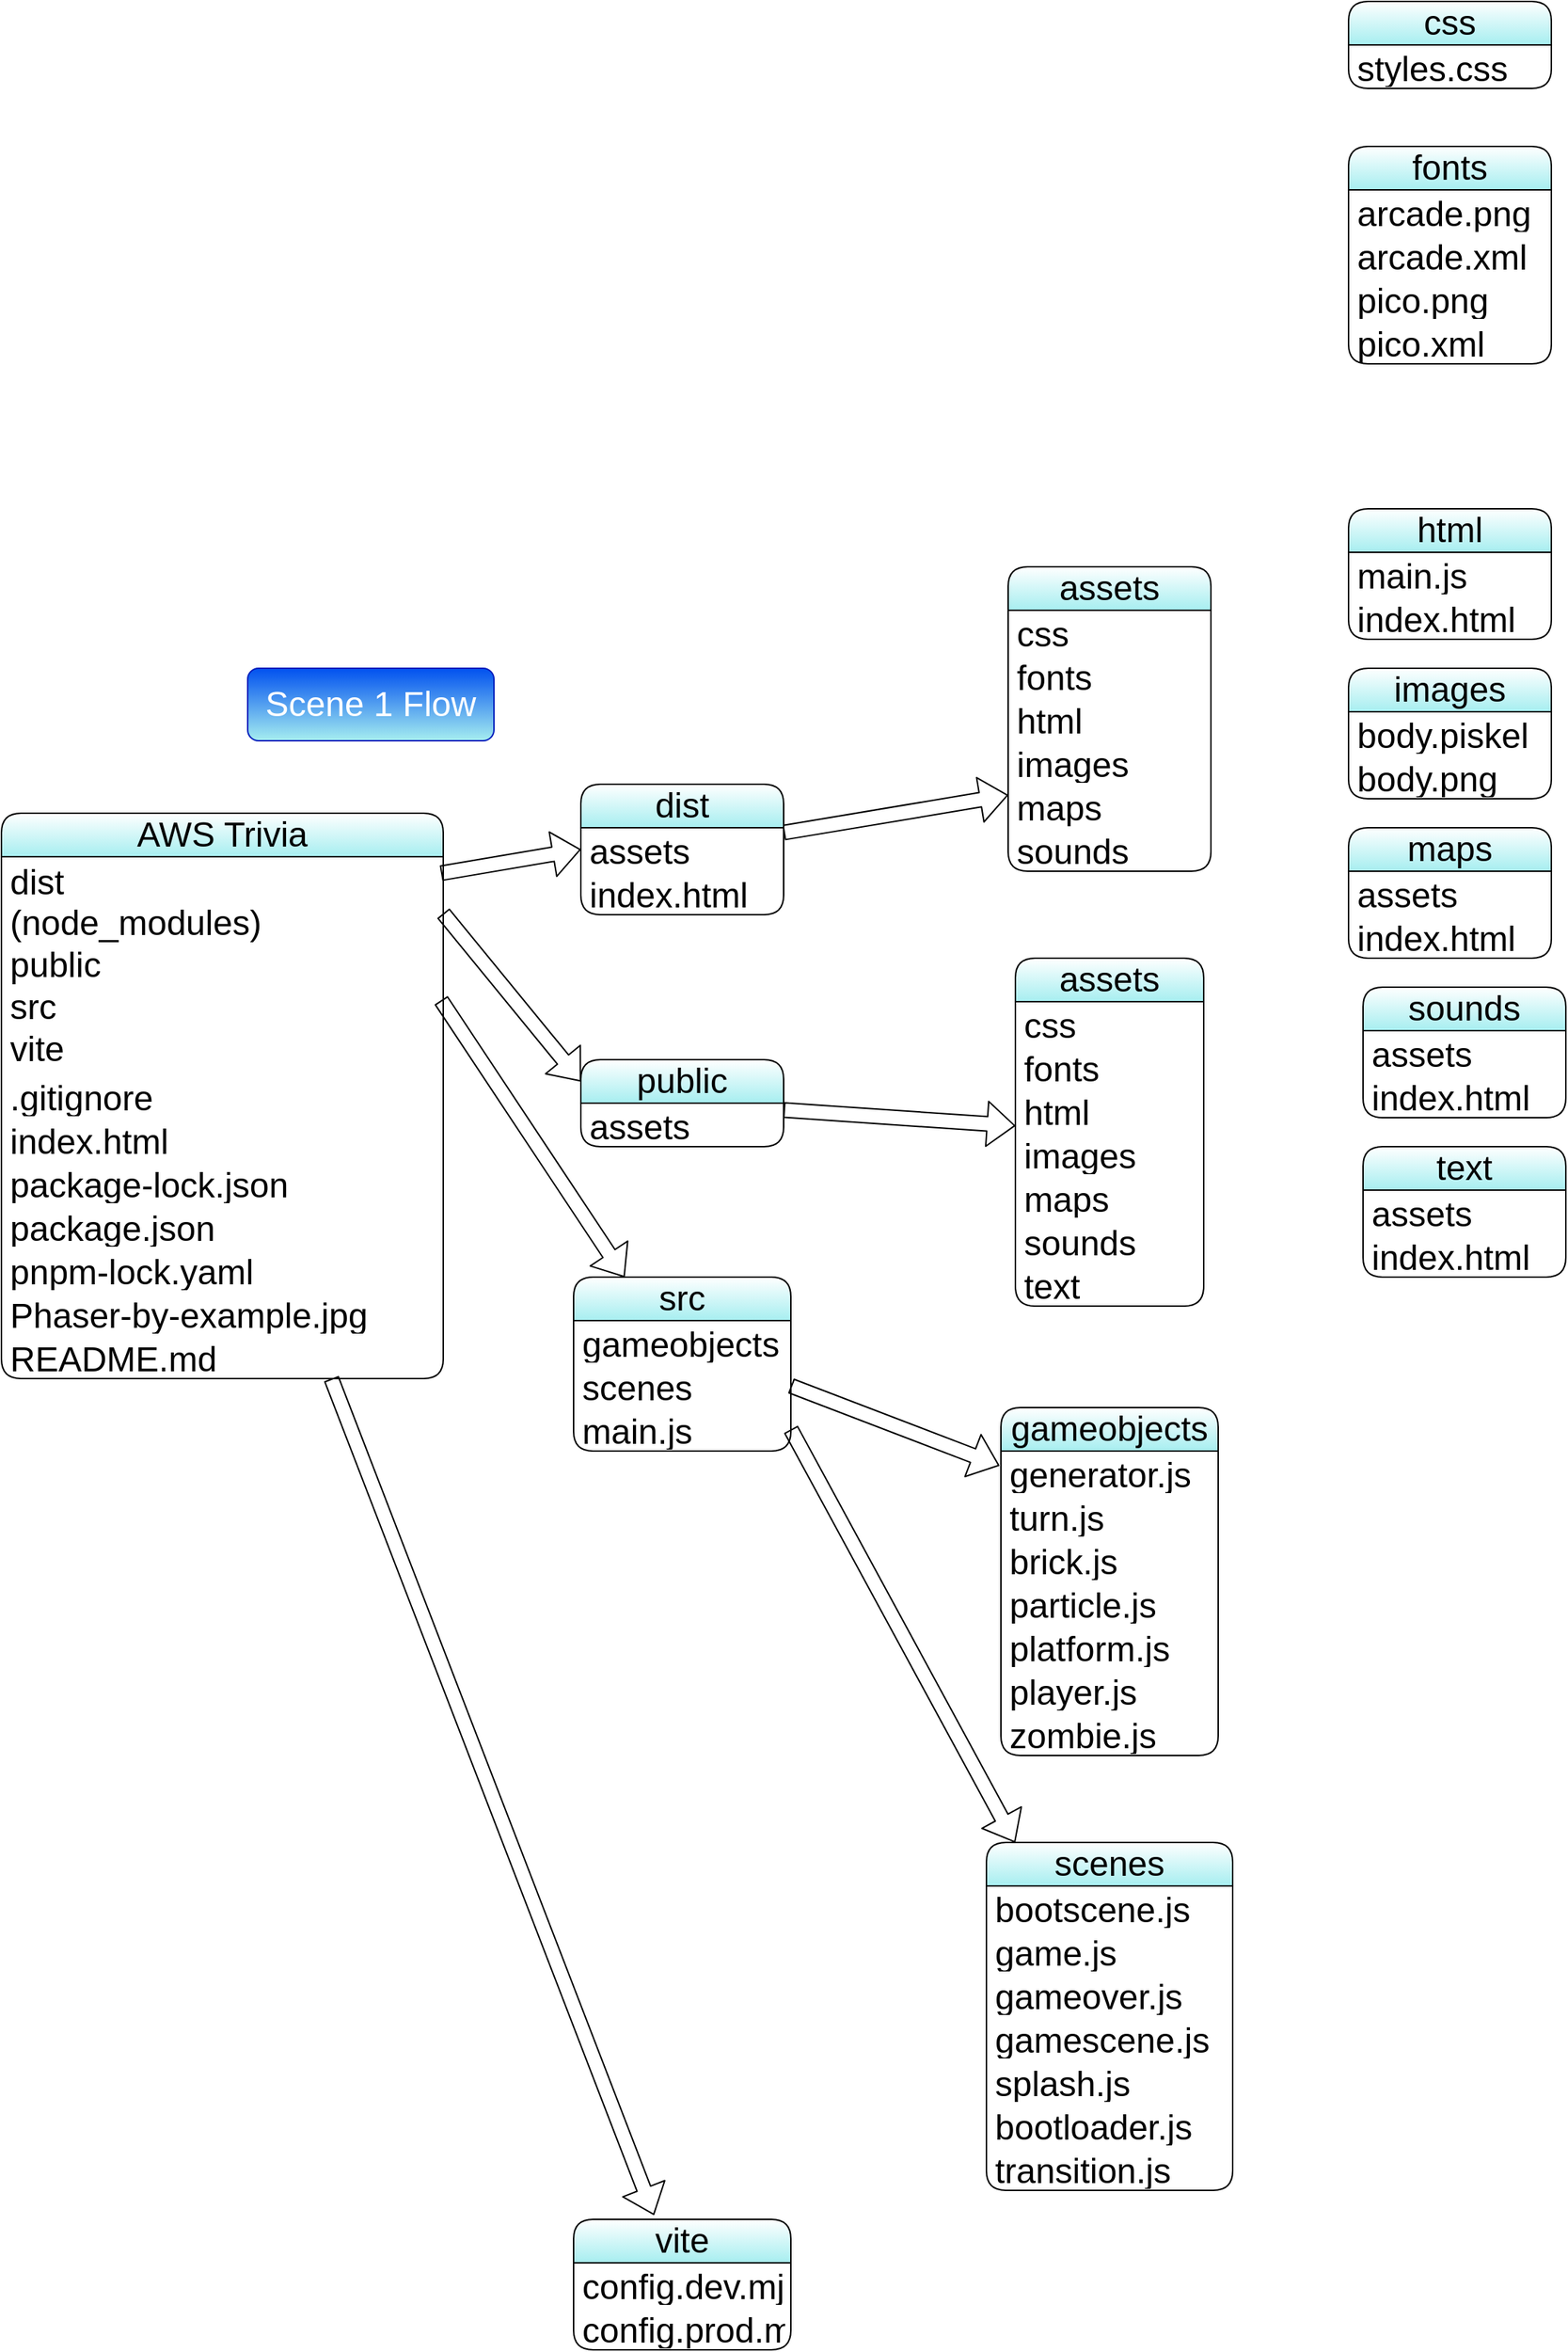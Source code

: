 <mxfile>
    <diagram id="ibFs-9GTF1OCZUCVnZit" name="Page-1">
        <mxGraphModel dx="1301" dy="1863" grid="1" gridSize="10" guides="1" tooltips="1" connect="1" arrows="1" fold="1" page="1" pageScale="1" pageWidth="850" pageHeight="1100" math="0" shadow="0">
            <root>
                <mxCell id="0"/>
                <mxCell id="1" parent="0"/>
                <mxCell id="2" value="&lt;font style=&quot;font-size: 24px;&quot;&gt;Scene 1 Flow&lt;/font&gt;" style="text;html=1;strokeColor=#001DBC;fillColor=#0050ef;align=center;verticalAlign=middle;whiteSpace=wrap;rounded=1;fontColor=#ffffff;gradientColor=#A6EEF0;" vertex="1" parent="1">
                    <mxGeometry x="310" y="390" width="170" height="50" as="geometry"/>
                </mxCell>
                <mxCell id="66" style="edgeStyle=none;html=1;entryX=0.37;entryY=-0.033;entryDx=0;entryDy=0;entryPerimeter=0;fontSize=24;shape=flexArrow;" edge="1" parent="1" source="3" target="62">
                    <mxGeometry relative="1" as="geometry"/>
                </mxCell>
                <mxCell id="3" value="AWS Trivia" style="swimlane;fontStyle=0;childLayout=stackLayout;horizontal=1;startSize=30;horizontalStack=0;resizeParent=1;resizeParentMax=0;resizeLast=0;collapsible=1;marginBottom=0;whiteSpace=wrap;html=1;rounded=1;fontSize=24;gradientColor=#A6EEF0;" vertex="1" parent="1">
                    <mxGeometry x="140" y="490" width="305" height="390" as="geometry"/>
                </mxCell>
                <mxCell id="6" value="dist&lt;br&gt;(node_modules)&lt;br&gt;public&lt;br&gt;src&lt;br&gt;vite" style="text;strokeColor=none;fillColor=none;align=left;verticalAlign=middle;spacingLeft=4;spacingRight=4;overflow=hidden;points=[[0,0.5],[1,0.5]];portConstraint=eastwest;rotatable=0;whiteSpace=wrap;html=1;rounded=1;fontSize=24;" vertex="1" parent="3">
                    <mxGeometry y="30" width="305" height="150" as="geometry"/>
                </mxCell>
                <mxCell id="71" value=".gitignore" style="text;strokeColor=none;fillColor=none;align=left;verticalAlign=middle;spacingLeft=4;spacingRight=4;overflow=hidden;points=[[0,0.5],[1,0.5]];portConstraint=eastwest;rotatable=0;whiteSpace=wrap;html=1;rounded=1;fontSize=24;" vertex="1" parent="3">
                    <mxGeometry y="180" width="305" height="30" as="geometry"/>
                </mxCell>
                <mxCell id="69" value="index.html" style="text;strokeColor=none;fillColor=none;align=left;verticalAlign=middle;spacingLeft=4;spacingRight=4;overflow=hidden;points=[[0,0.5],[1,0.5]];portConstraint=eastwest;rotatable=0;whiteSpace=wrap;html=1;rounded=1;fontSize=24;" vertex="1" parent="3">
                    <mxGeometry y="210" width="305" height="30" as="geometry"/>
                </mxCell>
                <mxCell id="70" value="package-lock.json" style="text;strokeColor=none;fillColor=none;align=left;verticalAlign=middle;spacingLeft=4;spacingRight=4;overflow=hidden;points=[[0,0.5],[1,0.5]];portConstraint=eastwest;rotatable=0;whiteSpace=wrap;html=1;rounded=1;fontSize=24;" vertex="1" parent="3">
                    <mxGeometry y="240" width="305" height="30" as="geometry"/>
                </mxCell>
                <mxCell id="68" value="package.json" style="text;strokeColor=none;fillColor=none;align=left;verticalAlign=middle;spacingLeft=4;spacingRight=4;overflow=hidden;points=[[0,0.5],[1,0.5]];portConstraint=eastwest;rotatable=0;whiteSpace=wrap;html=1;rounded=1;fontSize=24;" vertex="1" parent="3">
                    <mxGeometry y="270" width="305" height="30" as="geometry"/>
                </mxCell>
                <mxCell id="72" value="pnpm-lock.yaml" style="text;strokeColor=none;fillColor=none;align=left;verticalAlign=middle;spacingLeft=4;spacingRight=4;overflow=hidden;points=[[0,0.5],[1,0.5]];portConstraint=eastwest;rotatable=0;whiteSpace=wrap;html=1;rounded=1;fontSize=24;" vertex="1" parent="3">
                    <mxGeometry y="300" width="305" height="30" as="geometry"/>
                </mxCell>
                <mxCell id="67" value="Phaser-by-example.jpg" style="text;strokeColor=none;fillColor=none;align=left;verticalAlign=middle;spacingLeft=4;spacingRight=4;overflow=hidden;points=[[0,0.5],[1,0.5]];portConstraint=eastwest;rotatable=0;whiteSpace=wrap;html=1;rounded=1;fontSize=24;" vertex="1" parent="3">
                    <mxGeometry y="330" width="305" height="30" as="geometry"/>
                </mxCell>
                <mxCell id="73" value="README.md" style="text;strokeColor=none;fillColor=none;align=left;verticalAlign=middle;spacingLeft=4;spacingRight=4;overflow=hidden;points=[[0,0.5],[1,0.5]];portConstraint=eastwest;rotatable=0;whiteSpace=wrap;html=1;rounded=1;fontSize=24;" vertex="1" parent="3">
                    <mxGeometry y="360" width="305" height="30" as="geometry"/>
                </mxCell>
                <mxCell id="81" style="edgeStyle=none;shape=flexArrow;html=1;entryX=0;entryY=0.75;entryDx=0;entryDy=0;fontSize=24;" edge="1" parent="1" source="8" target="74">
                    <mxGeometry relative="1" as="geometry"/>
                </mxCell>
                <mxCell id="8" value="dist" style="swimlane;fontStyle=0;childLayout=stackLayout;horizontal=1;startSize=30;horizontalStack=0;resizeParent=1;resizeParentMax=0;resizeLast=0;collapsible=1;marginBottom=0;whiteSpace=wrap;html=1;rounded=1;fontSize=24;gradientColor=#A6EEF0;" vertex="1" parent="1">
                    <mxGeometry x="540" y="470" width="140" height="90" as="geometry"/>
                </mxCell>
                <mxCell id="9" value="assets" style="text;strokeColor=none;fillColor=none;align=left;verticalAlign=middle;spacingLeft=4;spacingRight=4;overflow=hidden;points=[[0,0.5],[1,0.5]];portConstraint=eastwest;rotatable=0;whiteSpace=wrap;html=1;rounded=1;fontSize=24;" vertex="1" parent="8">
                    <mxGeometry y="30" width="140" height="30" as="geometry"/>
                </mxCell>
                <mxCell id="10" value="index.html" style="text;strokeColor=none;fillColor=none;align=left;verticalAlign=middle;spacingLeft=4;spacingRight=4;overflow=hidden;points=[[0,0.5],[1,0.5]];portConstraint=eastwest;rotatable=0;whiteSpace=wrap;html=1;rounded=1;fontSize=24;" vertex="1" parent="8">
                    <mxGeometry y="60" width="140" height="30" as="geometry"/>
                </mxCell>
                <mxCell id="37" style="edgeStyle=none;html=1;fontSize=24;shape=flexArrow;" edge="1" parent="1" source="13" target="21">
                    <mxGeometry relative="1" as="geometry"/>
                </mxCell>
                <mxCell id="13" value="public" style="swimlane;fontStyle=0;childLayout=stackLayout;horizontal=1;startSize=30;horizontalStack=0;resizeParent=1;resizeParentMax=0;resizeLast=0;collapsible=1;marginBottom=0;whiteSpace=wrap;html=1;rounded=1;fontSize=24;gradientColor=#A6EEF0;" vertex="1" parent="1">
                    <mxGeometry x="540" y="660" width="140" height="60" as="geometry"/>
                </mxCell>
                <mxCell id="85" value="assets" style="text;strokeColor=none;fillColor=none;align=left;verticalAlign=middle;spacingLeft=4;spacingRight=4;overflow=hidden;points=[[0,0.5],[1,0.5]];portConstraint=eastwest;rotatable=0;whiteSpace=wrap;html=1;rounded=1;fontSize=24;" vertex="1" parent="13">
                    <mxGeometry y="30" width="140" height="30" as="geometry"/>
                </mxCell>
                <mxCell id="21" value="assets" style="swimlane;fontStyle=0;childLayout=stackLayout;horizontal=1;startSize=30;horizontalStack=0;resizeParent=1;resizeParentMax=0;resizeLast=0;collapsible=1;marginBottom=0;whiteSpace=wrap;html=1;rounded=1;fontSize=24;gradientColor=#A6EEF0;" vertex="1" parent="1">
                    <mxGeometry x="840" y="590" width="130" height="240" as="geometry"/>
                </mxCell>
                <mxCell id="22" value="css" style="text;strokeColor=none;fillColor=none;align=left;verticalAlign=middle;spacingLeft=4;spacingRight=4;overflow=hidden;points=[[0,0.5],[1,0.5]];portConstraint=eastwest;rotatable=0;whiteSpace=wrap;html=1;rounded=1;fontSize=24;" vertex="1" parent="21">
                    <mxGeometry y="30" width="130" height="30" as="geometry"/>
                </mxCell>
                <mxCell id="23" value="fonts" style="text;strokeColor=none;fillColor=none;align=left;verticalAlign=middle;spacingLeft=4;spacingRight=4;overflow=hidden;points=[[0,0.5],[1,0.5]];portConstraint=eastwest;rotatable=0;whiteSpace=wrap;html=1;rounded=1;fontSize=24;" vertex="1" parent="21">
                    <mxGeometry y="60" width="130" height="30" as="geometry"/>
                </mxCell>
                <mxCell id="24" value="html" style="text;strokeColor=none;fillColor=none;align=left;verticalAlign=middle;spacingLeft=4;spacingRight=4;overflow=hidden;points=[[0,0.5],[1,0.5]];portConstraint=eastwest;rotatable=0;whiteSpace=wrap;html=1;rounded=1;fontSize=24;" vertex="1" parent="21">
                    <mxGeometry y="90" width="130" height="30" as="geometry"/>
                </mxCell>
                <mxCell id="25" value="images" style="text;strokeColor=none;fillColor=none;align=left;verticalAlign=middle;spacingLeft=4;spacingRight=4;overflow=hidden;points=[[0,0.5],[1,0.5]];portConstraint=eastwest;rotatable=0;whiteSpace=wrap;html=1;rounded=1;fontSize=24;" vertex="1" parent="21">
                    <mxGeometry y="120" width="130" height="30" as="geometry"/>
                </mxCell>
                <mxCell id="26" value="maps&lt;span style=&quot;color: rgba(0, 0, 0, 0); font-family: monospace; font-size: 0px;&quot;&gt;%3CmxGraphModel%3E%3Croot%3E%3CmxCell%20id%3D%220%22%2F%3E%3CmxCell%20id%3D%221%22%20parent%3D%220%22%2F%3E%3CmxCell%20id%3D%222%22%20value%3D%22images%22%20style%3D%22text%3BstrokeColor%3Dnone%3BfillColor%3Dnone%3Balign%3Dleft%3BverticalAlign%3Dmiddle%3BspacingLeft%3D4%3BspacingRight%3D4%3Boverflow%3Dhidden%3Bpoints%3D%5B%5B0%2C0.5%5D%2C%5B1%2C0.5%5D%5D%3BportConstraint%3Deastwest%3Brotatable%3D0%3BwhiteSpace%3Dwrap%3Bhtml%3D1%3Brounded%3D1%3BfontSize%3D24%3B%22%20vertex%3D%221%22%20parent%3D%221%22%3E%3CmxGeometry%20x%3D%22470%22%20y%3D%22770%22%20width%3D%22140%22%20height%3D%2230%22%20as%3D%22geometry%22%2F%3E%3C%2FmxCell%3E%3C%2Froot%3E%3C%2FmxGraphModel%3E&lt;/span&gt;" style="text;strokeColor=none;fillColor=none;align=left;verticalAlign=middle;spacingLeft=4;spacingRight=4;overflow=hidden;points=[[0,0.5],[1,0.5]];portConstraint=eastwest;rotatable=0;whiteSpace=wrap;html=1;rounded=1;fontSize=24;" vertex="1" parent="21">
                    <mxGeometry y="150" width="130" height="30" as="geometry"/>
                </mxCell>
                <mxCell id="27" value="sounds" style="text;strokeColor=none;fillColor=none;align=left;verticalAlign=middle;spacingLeft=4;spacingRight=4;overflow=hidden;points=[[0,0.5],[1,0.5]];portConstraint=eastwest;rotatable=0;whiteSpace=wrap;html=1;rounded=1;fontSize=24;" vertex="1" parent="21">
                    <mxGeometry y="180" width="130" height="30" as="geometry"/>
                </mxCell>
                <mxCell id="28" value="text" style="text;strokeColor=none;fillColor=none;align=left;verticalAlign=middle;spacingLeft=4;spacingRight=4;overflow=hidden;points=[[0,0.5],[1,0.5]];portConstraint=eastwest;rotatable=0;whiteSpace=wrap;html=1;rounded=1;fontSize=24;" vertex="1" parent="21">
                    <mxGeometry y="210" width="130" height="30" as="geometry"/>
                </mxCell>
                <mxCell id="29" value="src" style="swimlane;fontStyle=0;childLayout=stackLayout;horizontal=1;startSize=30;horizontalStack=0;resizeParent=1;resizeParentMax=0;resizeLast=0;collapsible=1;marginBottom=0;whiteSpace=wrap;html=1;rounded=1;fontSize=24;gradientColor=#A6EEF0;" vertex="1" parent="1">
                    <mxGeometry x="535" y="810" width="150" height="120" as="geometry"/>
                </mxCell>
                <mxCell id="30" value="gameobjects" style="text;strokeColor=none;fillColor=none;align=left;verticalAlign=middle;spacingLeft=4;spacingRight=4;overflow=hidden;points=[[0,0.5],[1,0.5]];portConstraint=eastwest;rotatable=0;whiteSpace=wrap;html=1;rounded=1;fontSize=24;" vertex="1" parent="29">
                    <mxGeometry y="30" width="150" height="30" as="geometry"/>
                </mxCell>
                <mxCell id="31" value="scenes" style="text;strokeColor=none;fillColor=none;align=left;verticalAlign=middle;spacingLeft=4;spacingRight=4;overflow=hidden;points=[[0,0.5],[1,0.5]];portConstraint=eastwest;rotatable=0;whiteSpace=wrap;html=1;rounded=1;fontSize=24;" vertex="1" parent="29">
                    <mxGeometry y="60" width="150" height="30" as="geometry"/>
                </mxCell>
                <mxCell id="32" value="main.js" style="text;strokeColor=none;fillColor=none;align=left;verticalAlign=middle;spacingLeft=4;spacingRight=4;overflow=hidden;points=[[0,0.5],[1,0.5]];portConstraint=eastwest;rotatable=0;whiteSpace=wrap;html=1;rounded=1;fontSize=24;" vertex="1" parent="29">
                    <mxGeometry y="90" width="150" height="30" as="geometry"/>
                </mxCell>
                <mxCell id="38" style="edgeStyle=none;html=1;entryX=0;entryY=0.5;entryDx=0;entryDy=0;fontSize=24;exitX=0.995;exitY=0.106;exitDx=0;exitDy=0;exitPerimeter=0;shape=flexArrow;" edge="1" parent="1" source="3" target="9">
                    <mxGeometry relative="1" as="geometry">
                        <mxPoint x="430" y="530" as="sourcePoint"/>
                    </mxGeometry>
                </mxCell>
                <mxCell id="39" style="edgeStyle=none;html=1;entryX=0;entryY=0.25;entryDx=0;entryDy=0;fontSize=24;exitX=1;exitY=0.26;exitDx=0;exitDy=0;exitPerimeter=0;shape=flexArrow;" edge="1" parent="1" source="6" target="13">
                    <mxGeometry relative="1" as="geometry"/>
                </mxCell>
                <mxCell id="40" style="edgeStyle=none;html=1;fontSize=24;exitX=0.995;exitY=0.66;exitDx=0;exitDy=0;exitPerimeter=0;shape=flexArrow;" edge="1" parent="1" source="6" target="29">
                    <mxGeometry relative="1" as="geometry"/>
                </mxCell>
                <mxCell id="42" value="gameobjects" style="swimlane;fontStyle=0;childLayout=stackLayout;horizontal=1;startSize=30;horizontalStack=0;resizeParent=1;resizeParentMax=0;resizeLast=0;collapsible=1;marginBottom=0;whiteSpace=wrap;html=1;rounded=1;fontSize=24;gradientColor=#A6EEF0;" vertex="1" parent="1">
                    <mxGeometry x="830" y="900" width="150" height="240" as="geometry"/>
                </mxCell>
                <mxCell id="43" value="generator.js" style="text;strokeColor=none;fillColor=none;align=left;verticalAlign=middle;spacingLeft=4;spacingRight=4;overflow=hidden;points=[[0,0.5],[1,0.5]];portConstraint=eastwest;rotatable=0;whiteSpace=wrap;html=1;rounded=1;fontSize=24;" vertex="1" parent="42">
                    <mxGeometry y="30" width="150" height="30" as="geometry"/>
                </mxCell>
                <mxCell id="56" value="turn.js" style="text;strokeColor=none;fillColor=none;align=left;verticalAlign=middle;spacingLeft=4;spacingRight=4;overflow=hidden;points=[[0,0.5],[1,0.5]];portConstraint=eastwest;rotatable=0;whiteSpace=wrap;html=1;rounded=1;fontSize=24;" vertex="1" parent="42">
                    <mxGeometry y="60" width="150" height="30" as="geometry"/>
                </mxCell>
                <mxCell id="57" value="brick.js" style="text;strokeColor=none;fillColor=none;align=left;verticalAlign=middle;spacingLeft=4;spacingRight=4;overflow=hidden;points=[[0,0.5],[1,0.5]];portConstraint=eastwest;rotatable=0;whiteSpace=wrap;html=1;rounded=1;fontSize=24;" vertex="1" parent="42">
                    <mxGeometry y="90" width="150" height="30" as="geometry"/>
                </mxCell>
                <mxCell id="44" value="particle.js" style="text;strokeColor=none;fillColor=none;align=left;verticalAlign=middle;spacingLeft=4;spacingRight=4;overflow=hidden;points=[[0,0.5],[1,0.5]];portConstraint=eastwest;rotatable=0;whiteSpace=wrap;html=1;rounded=1;fontSize=24;" vertex="1" parent="42">
                    <mxGeometry y="120" width="150" height="30" as="geometry"/>
                </mxCell>
                <mxCell id="59" value="platform.js" style="text;strokeColor=none;fillColor=none;align=left;verticalAlign=middle;spacingLeft=4;spacingRight=4;overflow=hidden;points=[[0,0.5],[1,0.5]];portConstraint=eastwest;rotatable=0;whiteSpace=wrap;html=1;rounded=1;fontSize=24;" vertex="1" parent="42">
                    <mxGeometry y="150" width="150" height="30" as="geometry"/>
                </mxCell>
                <mxCell id="61" value="player.js" style="text;strokeColor=none;fillColor=none;align=left;verticalAlign=middle;spacingLeft=4;spacingRight=4;overflow=hidden;points=[[0,0.5],[1,0.5]];portConstraint=eastwest;rotatable=0;whiteSpace=wrap;html=1;rounded=1;fontSize=24;" vertex="1" parent="42">
                    <mxGeometry y="180" width="150" height="30" as="geometry"/>
                </mxCell>
                <mxCell id="58" value="zombie.js" style="text;strokeColor=none;fillColor=none;align=left;verticalAlign=middle;spacingLeft=4;spacingRight=4;overflow=hidden;points=[[0,0.5],[1,0.5]];portConstraint=eastwest;rotatable=0;whiteSpace=wrap;html=1;rounded=1;fontSize=24;" vertex="1" parent="42">
                    <mxGeometry y="210" width="150" height="30" as="geometry"/>
                </mxCell>
                <mxCell id="46" style="edgeStyle=none;html=1;fontSize=24;entryX=-0.007;entryY=0.167;entryDx=0;entryDy=0;entryPerimeter=0;exitX=1;exitY=0.5;exitDx=0;exitDy=0;shape=flexArrow;" edge="1" parent="1" source="31" target="42">
                    <mxGeometry relative="1" as="geometry"/>
                </mxCell>
                <mxCell id="47" value="scenes" style="swimlane;fontStyle=0;childLayout=stackLayout;horizontal=1;startSize=30;horizontalStack=0;resizeParent=1;resizeParentMax=0;resizeLast=0;collapsible=1;marginBottom=0;whiteSpace=wrap;html=1;rounded=1;fontSize=24;gradientColor=#A6EEF0;" vertex="1" parent="1">
                    <mxGeometry x="820" y="1200" width="170" height="240" as="geometry"/>
                </mxCell>
                <mxCell id="48" value="bootscene.js" style="text;strokeColor=none;fillColor=none;align=left;verticalAlign=middle;spacingLeft=4;spacingRight=4;overflow=hidden;points=[[0,0.5],[1,0.5]];portConstraint=eastwest;rotatable=0;whiteSpace=wrap;html=1;rounded=1;fontSize=24;" vertex="1" parent="47">
                    <mxGeometry y="30" width="170" height="30" as="geometry"/>
                </mxCell>
                <mxCell id="49" value="game.js&lt;span style=&quot;color: rgba(0, 0, 0, 0); font-family: monospace; font-size: 0px;&quot;&gt;%3CmxGraphModel%3E%3Croot%3E%3CmxCell%20id%3D%220%22%2F%3E%3CmxCell%20id%3D%221%22%20parent%3D%220%22%2F%3E%3CmxCell%20id%3D%222%22%20value%3D%22player.js%22%20style%3D%22text%3BstrokeColor%3Dnone%3BfillColor%3Dnone%3Balign%3Dleft%3BverticalAlign%3Dmiddle%3BspacingLeft%3D4%3BspacingRight%3D4%3Boverflow%3Dhidden%3Bpoints%3D%5B%5B0%2C0.5%5D%2C%5B1%2C0.5%5D%5D%3BportConstraint%3Deastwest%3Brotatable%3D0%3BwhiteSpace%3Dwrap%3Bhtml%3D1%3Brounded%3D1%3BfontSize%3D24%3B%22%20vertex%3D%221%22%20parent%3D%221%22%3E%3CmxGeometry%20x%3D%22820%22%20y%3D%221150%22%20width%3D%22150%22%20height%3D%2230%22%20as%3D%22geometry%22%2F%3E%3C%2FmxCell%3E%3C%2Froot%3E%3C%2FmxGraphModel%3E&lt;/span&gt;&lt;span style=&quot;color: rgba(0, 0, 0, 0); font-family: monospace; font-size: 0px;&quot;&gt;%3CmxGraphModel%3E%3Croot%3E%3CmxCell%20id%3D%220%22%2F%3E%3CmxCell%20id%3D%221%22%20parent%3D%220%22%2F%3E%3CmxCell%20id%3D%222%22%20value%3D%22player.js%22%20style%3D%22text%3BstrokeColor%3Dnone%3BfillColor%3Dnone%3Balign%3Dleft%3BverticalAlign%3Dmiddle%3BspacingLeft%3D4%3BspacingRight%3D4%3Boverflow%3Dhidden%3Bpoints%3D%5B%5B0%2C0.5%5D%2C%5B1%2C0.5%5D%5D%3BportConstraint%3Deastwest%3Brotatable%3D0%3BwhiteSpace%3Dwrap%3Bhtml%3D1%3Brounded%3D1%3BfontSize%3D24%3B%22%20vertex%3D%221%22%20parent%3D%221%22%3E%3CmxGeometry%20x%3D%22820%22%20y%3D%221150%22%20width%3D%22150%22%20height%3D%2230%22%20as%3D%22geometry%22%2F%3E%3C%2FmxCell%3E%3C%2Froot%3E%3C%2FmxGraphModel%3E&lt;/span&gt;" style="text;strokeColor=none;fillColor=none;align=left;verticalAlign=middle;spacingLeft=4;spacingRight=4;overflow=hidden;points=[[0,0.5],[1,0.5]];portConstraint=eastwest;rotatable=0;whiteSpace=wrap;html=1;rounded=1;fontSize=24;" vertex="1" parent="47">
                    <mxGeometry y="60" width="170" height="30" as="geometry"/>
                </mxCell>
                <mxCell id="52" value="gameover.js" style="text;strokeColor=none;fillColor=none;align=left;verticalAlign=middle;spacingLeft=4;spacingRight=4;overflow=hidden;points=[[0,0.5],[1,0.5]];portConstraint=eastwest;rotatable=0;whiteSpace=wrap;html=1;rounded=1;fontSize=24;" vertex="1" parent="47">
                    <mxGeometry y="90" width="170" height="30" as="geometry"/>
                </mxCell>
                <mxCell id="54" value="gamescene.js" style="text;strokeColor=none;fillColor=none;align=left;verticalAlign=middle;spacingLeft=4;spacingRight=4;overflow=hidden;points=[[0,0.5],[1,0.5]];portConstraint=eastwest;rotatable=0;whiteSpace=wrap;html=1;rounded=1;fontSize=24;" vertex="1" parent="47">
                    <mxGeometry y="120" width="170" height="30" as="geometry"/>
                </mxCell>
                <mxCell id="55" value="splash.js" style="text;strokeColor=none;fillColor=none;align=left;verticalAlign=middle;spacingLeft=4;spacingRight=4;overflow=hidden;points=[[0,0.5],[1,0.5]];portConstraint=eastwest;rotatable=0;whiteSpace=wrap;html=1;rounded=1;fontSize=24;" vertex="1" parent="47">
                    <mxGeometry y="150" width="170" height="30" as="geometry"/>
                </mxCell>
                <mxCell id="60" value="bootloader.js" style="text;strokeColor=none;fillColor=none;align=left;verticalAlign=middle;spacingLeft=4;spacingRight=4;overflow=hidden;points=[[0,0.5],[1,0.5]];portConstraint=eastwest;rotatable=0;whiteSpace=wrap;html=1;rounded=1;fontSize=24;" vertex="1" parent="47">
                    <mxGeometry y="180" width="170" height="30" as="geometry"/>
                </mxCell>
                <mxCell id="51" value="transition.js" style="text;strokeColor=none;fillColor=none;align=left;verticalAlign=middle;spacingLeft=4;spacingRight=4;overflow=hidden;points=[[0,0.5],[1,0.5]];portConstraint=eastwest;rotatable=0;whiteSpace=wrap;html=1;rounded=1;fontSize=24;" vertex="1" parent="47">
                    <mxGeometry y="210" width="170" height="30" as="geometry"/>
                </mxCell>
                <mxCell id="53" style="edgeStyle=none;html=1;exitX=1;exitY=0.5;exitDx=0;exitDy=0;fontSize=24;shape=flexArrow;" edge="1" parent="1" source="32" target="47">
                    <mxGeometry relative="1" as="geometry"/>
                </mxCell>
                <mxCell id="62" value="vite" style="swimlane;fontStyle=0;childLayout=stackLayout;horizontal=1;startSize=30;horizontalStack=0;resizeParent=1;resizeParentMax=0;resizeLast=0;collapsible=1;marginBottom=0;whiteSpace=wrap;html=1;rounded=1;fontSize=24;gradientColor=#A6EEF0;" vertex="1" parent="1">
                    <mxGeometry x="535" y="1460" width="150" height="90" as="geometry"/>
                </mxCell>
                <mxCell id="63" value="config.dev.mjs" style="text;strokeColor=none;fillColor=none;align=left;verticalAlign=middle;spacingLeft=4;spacingRight=4;overflow=hidden;points=[[0,0.5],[1,0.5]];portConstraint=eastwest;rotatable=0;whiteSpace=wrap;html=1;rounded=1;fontSize=24;" vertex="1" parent="62">
                    <mxGeometry y="30" width="150" height="30" as="geometry"/>
                </mxCell>
                <mxCell id="64" value="config.prod.mjs" style="text;strokeColor=none;fillColor=none;align=left;verticalAlign=middle;spacingLeft=4;spacingRight=4;overflow=hidden;points=[[0,0.5],[1,0.5]];portConstraint=eastwest;rotatable=0;whiteSpace=wrap;html=1;rounded=1;fontSize=24;" vertex="1" parent="62">
                    <mxGeometry y="60" width="150" height="30" as="geometry"/>
                </mxCell>
                <mxCell id="74" value="assets" style="swimlane;fontStyle=0;childLayout=stackLayout;horizontal=1;startSize=30;horizontalStack=0;resizeParent=1;resizeParentMax=0;resizeLast=0;collapsible=1;marginBottom=0;whiteSpace=wrap;html=1;rounded=1;fontSize=24;gradientColor=#A6EEF0;" vertex="1" parent="1">
                    <mxGeometry x="835" y="320" width="140" height="210" as="geometry"/>
                </mxCell>
                <mxCell id="75" value="css" style="text;strokeColor=none;fillColor=none;align=left;verticalAlign=middle;spacingLeft=4;spacingRight=4;overflow=hidden;points=[[0,0.5],[1,0.5]];portConstraint=eastwest;rotatable=0;whiteSpace=wrap;html=1;rounded=1;fontSize=24;" vertex="1" parent="74">
                    <mxGeometry y="30" width="140" height="30" as="geometry"/>
                </mxCell>
                <mxCell id="76" value="fonts" style="text;strokeColor=none;fillColor=none;align=left;verticalAlign=middle;spacingLeft=4;spacingRight=4;overflow=hidden;points=[[0,0.5],[1,0.5]];portConstraint=eastwest;rotatable=0;whiteSpace=wrap;html=1;rounded=1;fontSize=24;" vertex="1" parent="74">
                    <mxGeometry y="60" width="140" height="30" as="geometry"/>
                </mxCell>
                <mxCell id="82" value="html" style="text;strokeColor=none;fillColor=none;align=left;verticalAlign=middle;spacingLeft=4;spacingRight=4;overflow=hidden;points=[[0,0.5],[1,0.5]];portConstraint=eastwest;rotatable=0;whiteSpace=wrap;html=1;rounded=1;fontSize=24;" vertex="1" parent="74">
                    <mxGeometry y="90" width="140" height="30" as="geometry"/>
                </mxCell>
                <mxCell id="83" value="images" style="text;strokeColor=none;fillColor=none;align=left;verticalAlign=middle;spacingLeft=4;spacingRight=4;overflow=hidden;points=[[0,0.5],[1,0.5]];portConstraint=eastwest;rotatable=0;whiteSpace=wrap;html=1;rounded=1;fontSize=24;" vertex="1" parent="74">
                    <mxGeometry y="120" width="140" height="30" as="geometry"/>
                </mxCell>
                <mxCell id="84" value="maps" style="text;strokeColor=none;fillColor=none;align=left;verticalAlign=middle;spacingLeft=4;spacingRight=4;overflow=hidden;points=[[0,0.5],[1,0.5]];portConstraint=eastwest;rotatable=0;whiteSpace=wrap;html=1;rounded=1;fontSize=24;" vertex="1" parent="74">
                    <mxGeometry y="150" width="140" height="30" as="geometry"/>
                </mxCell>
                <mxCell id="80" value="sounds" style="text;strokeColor=none;fillColor=none;align=left;verticalAlign=middle;spacingLeft=4;spacingRight=4;overflow=hidden;points=[[0,0.5],[1,0.5]];portConstraint=eastwest;rotatable=0;whiteSpace=wrap;html=1;rounded=1;fontSize=24;" vertex="1" parent="74">
                    <mxGeometry y="180" width="140" height="30" as="geometry"/>
                </mxCell>
                <mxCell id="86" value="css" style="swimlane;fontStyle=0;childLayout=stackLayout;horizontal=1;startSize=30;horizontalStack=0;resizeParent=1;resizeParentMax=0;resizeLast=0;collapsible=1;marginBottom=0;whiteSpace=wrap;html=1;rounded=1;fontSize=24;gradientColor=#A6EEF0;" vertex="1" parent="1">
                    <mxGeometry x="1070" y="-70" width="140" height="60" as="geometry"/>
                </mxCell>
                <mxCell id="87" value="styles.css" style="text;strokeColor=none;fillColor=none;align=left;verticalAlign=middle;spacingLeft=4;spacingRight=4;overflow=hidden;points=[[0,0.5],[1,0.5]];portConstraint=eastwest;rotatable=0;whiteSpace=wrap;html=1;rounded=1;fontSize=24;" vertex="1" parent="86">
                    <mxGeometry y="30" width="140" height="30" as="geometry"/>
                </mxCell>
                <mxCell id="89" value="fonts" style="swimlane;fontStyle=0;childLayout=stackLayout;horizontal=1;startSize=30;horizontalStack=0;resizeParent=1;resizeParentMax=0;resizeLast=0;collapsible=1;marginBottom=0;whiteSpace=wrap;html=1;rounded=1;fontSize=24;gradientColor=#A6EEF0;" vertex="1" parent="1">
                    <mxGeometry x="1070" y="30" width="140" height="150" as="geometry"/>
                </mxCell>
                <mxCell id="90" value="arcade.png" style="text;strokeColor=none;fillColor=none;align=left;verticalAlign=middle;spacingLeft=4;spacingRight=4;overflow=hidden;points=[[0,0.5],[1,0.5]];portConstraint=eastwest;rotatable=0;whiteSpace=wrap;html=1;rounded=1;fontSize=24;" vertex="1" parent="89">
                    <mxGeometry y="30" width="140" height="30" as="geometry"/>
                </mxCell>
                <mxCell id="91" value="arcade.xml" style="text;strokeColor=none;fillColor=none;align=left;verticalAlign=middle;spacingLeft=4;spacingRight=4;overflow=hidden;points=[[0,0.5],[1,0.5]];portConstraint=eastwest;rotatable=0;whiteSpace=wrap;html=1;rounded=1;fontSize=24;" vertex="1" parent="89">
                    <mxGeometry y="60" width="140" height="30" as="geometry"/>
                </mxCell>
                <mxCell id="108" value="pico.png" style="text;strokeColor=none;fillColor=none;align=left;verticalAlign=middle;spacingLeft=4;spacingRight=4;overflow=hidden;points=[[0,0.5],[1,0.5]];portConstraint=eastwest;rotatable=0;whiteSpace=wrap;html=1;rounded=1;fontSize=24;" vertex="1" parent="89">
                    <mxGeometry y="90" width="140" height="30" as="geometry"/>
                </mxCell>
                <mxCell id="107" value="pico.xml" style="text;strokeColor=none;fillColor=none;align=left;verticalAlign=middle;spacingLeft=4;spacingRight=4;overflow=hidden;points=[[0,0.5],[1,0.5]];portConstraint=eastwest;rotatable=0;whiteSpace=wrap;html=1;rounded=1;fontSize=24;" vertex="1" parent="89">
                    <mxGeometry y="120" width="140" height="30" as="geometry"/>
                </mxCell>
                <mxCell id="92" value="html" style="swimlane;fontStyle=0;childLayout=stackLayout;horizontal=1;startSize=30;horizontalStack=0;resizeParent=1;resizeParentMax=0;resizeLast=0;collapsible=1;marginBottom=0;whiteSpace=wrap;html=1;rounded=1;fontSize=24;gradientColor=#A6EEF0;" vertex="1" parent="1">
                    <mxGeometry x="1070" y="280" width="140" height="90" as="geometry"/>
                </mxCell>
                <mxCell id="93" value="main.js" style="text;strokeColor=none;fillColor=none;align=left;verticalAlign=middle;spacingLeft=4;spacingRight=4;overflow=hidden;points=[[0,0.5],[1,0.5]];portConstraint=eastwest;rotatable=0;whiteSpace=wrap;html=1;rounded=1;fontSize=24;" vertex="1" parent="92">
                    <mxGeometry y="30" width="140" height="30" as="geometry"/>
                </mxCell>
                <mxCell id="94" value="index.html" style="text;strokeColor=none;fillColor=none;align=left;verticalAlign=middle;spacingLeft=4;spacingRight=4;overflow=hidden;points=[[0,0.5],[1,0.5]];portConstraint=eastwest;rotatable=0;whiteSpace=wrap;html=1;rounded=1;fontSize=24;" vertex="1" parent="92">
                    <mxGeometry y="60" width="140" height="30" as="geometry"/>
                </mxCell>
                <mxCell id="95" value="images" style="swimlane;fontStyle=0;childLayout=stackLayout;horizontal=1;startSize=30;horizontalStack=0;resizeParent=1;resizeParentMax=0;resizeLast=0;collapsible=1;marginBottom=0;whiteSpace=wrap;html=1;rounded=1;fontSize=24;gradientColor=#A6EEF0;" vertex="1" parent="1">
                    <mxGeometry x="1070" y="390" width="140" height="90" as="geometry"/>
                </mxCell>
                <mxCell id="96" value="body.piskel" style="text;strokeColor=none;fillColor=none;align=left;verticalAlign=middle;spacingLeft=4;spacingRight=4;overflow=hidden;points=[[0,0.5],[1,0.5]];portConstraint=eastwest;rotatable=0;whiteSpace=wrap;html=1;rounded=1;fontSize=24;" vertex="1" parent="95">
                    <mxGeometry y="30" width="140" height="30" as="geometry"/>
                </mxCell>
                <mxCell id="97" value="body.png" style="text;strokeColor=none;fillColor=none;align=left;verticalAlign=middle;spacingLeft=4;spacingRight=4;overflow=hidden;points=[[0,0.5],[1,0.5]];portConstraint=eastwest;rotatable=0;whiteSpace=wrap;html=1;rounded=1;fontSize=24;" vertex="1" parent="95">
                    <mxGeometry y="60" width="140" height="30" as="geometry"/>
                </mxCell>
                <mxCell id="98" value="maps" style="swimlane;fontStyle=0;childLayout=stackLayout;horizontal=1;startSize=30;horizontalStack=0;resizeParent=1;resizeParentMax=0;resizeLast=0;collapsible=1;marginBottom=0;whiteSpace=wrap;html=1;rounded=1;fontSize=24;gradientColor=#A6EEF0;" vertex="1" parent="1">
                    <mxGeometry x="1070" y="500" width="140" height="90" as="geometry"/>
                </mxCell>
                <mxCell id="99" value="assets" style="text;strokeColor=none;fillColor=none;align=left;verticalAlign=middle;spacingLeft=4;spacingRight=4;overflow=hidden;points=[[0,0.5],[1,0.5]];portConstraint=eastwest;rotatable=0;whiteSpace=wrap;html=1;rounded=1;fontSize=24;" vertex="1" parent="98">
                    <mxGeometry y="30" width="140" height="30" as="geometry"/>
                </mxCell>
                <mxCell id="100" value="index.html" style="text;strokeColor=none;fillColor=none;align=left;verticalAlign=middle;spacingLeft=4;spacingRight=4;overflow=hidden;points=[[0,0.5],[1,0.5]];portConstraint=eastwest;rotatable=0;whiteSpace=wrap;html=1;rounded=1;fontSize=24;" vertex="1" parent="98">
                    <mxGeometry y="60" width="140" height="30" as="geometry"/>
                </mxCell>
                <mxCell id="101" value="sounds" style="swimlane;fontStyle=0;childLayout=stackLayout;horizontal=1;startSize=30;horizontalStack=0;resizeParent=1;resizeParentMax=0;resizeLast=0;collapsible=1;marginBottom=0;whiteSpace=wrap;html=1;rounded=1;fontSize=24;gradientColor=#A6EEF0;" vertex="1" parent="1">
                    <mxGeometry x="1080" y="610" width="140" height="90" as="geometry"/>
                </mxCell>
                <mxCell id="102" value="assets" style="text;strokeColor=none;fillColor=none;align=left;verticalAlign=middle;spacingLeft=4;spacingRight=4;overflow=hidden;points=[[0,0.5],[1,0.5]];portConstraint=eastwest;rotatable=0;whiteSpace=wrap;html=1;rounded=1;fontSize=24;" vertex="1" parent="101">
                    <mxGeometry y="30" width="140" height="30" as="geometry"/>
                </mxCell>
                <mxCell id="103" value="index.html" style="text;strokeColor=none;fillColor=none;align=left;verticalAlign=middle;spacingLeft=4;spacingRight=4;overflow=hidden;points=[[0,0.5],[1,0.5]];portConstraint=eastwest;rotatable=0;whiteSpace=wrap;html=1;rounded=1;fontSize=24;" vertex="1" parent="101">
                    <mxGeometry y="60" width="140" height="30" as="geometry"/>
                </mxCell>
                <mxCell id="104" value="text" style="swimlane;fontStyle=0;childLayout=stackLayout;horizontal=1;startSize=30;horizontalStack=0;resizeParent=1;resizeParentMax=0;resizeLast=0;collapsible=1;marginBottom=0;whiteSpace=wrap;html=1;rounded=1;fontSize=24;gradientColor=#A6EEF0;" vertex="1" parent="1">
                    <mxGeometry x="1080" y="720" width="140" height="90" as="geometry"/>
                </mxCell>
                <mxCell id="105" value="assets" style="text;strokeColor=none;fillColor=none;align=left;verticalAlign=middle;spacingLeft=4;spacingRight=4;overflow=hidden;points=[[0,0.5],[1,0.5]];portConstraint=eastwest;rotatable=0;whiteSpace=wrap;html=1;rounded=1;fontSize=24;" vertex="1" parent="104">
                    <mxGeometry y="30" width="140" height="30" as="geometry"/>
                </mxCell>
                <mxCell id="106" value="index.html" style="text;strokeColor=none;fillColor=none;align=left;verticalAlign=middle;spacingLeft=4;spacingRight=4;overflow=hidden;points=[[0,0.5],[1,0.5]];portConstraint=eastwest;rotatable=0;whiteSpace=wrap;html=1;rounded=1;fontSize=24;" vertex="1" parent="104">
                    <mxGeometry y="60" width="140" height="30" as="geometry"/>
                </mxCell>
            </root>
        </mxGraphModel>
    </diagram>
</mxfile>